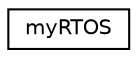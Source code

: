 digraph "Graphical Class Hierarchy"
{
 // LATEX_PDF_SIZE
  edge [fontname="Helvetica",fontsize="10",labelfontname="Helvetica",labelfontsize="10"];
  node [fontname="Helvetica",fontsize="10",shape=record];
  rankdir="LR";
  Node0 [label="myRTOS",height=0.2,width=0.4,color="black", fillcolor="white", style="filled",URL="$classmyRTOS.html",tooltip=" "];
}

